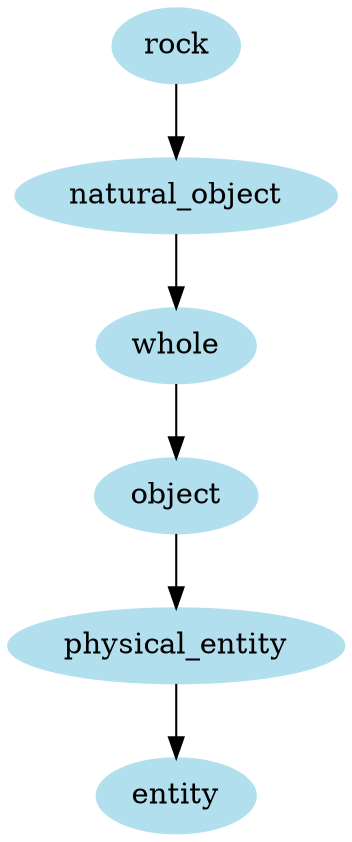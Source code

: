 digraph unix {
	node [color=lightblue2 style=filled]
	size="6,6"
	rock -> natural_object
	natural_object -> whole
	whole -> object
	object -> physical_entity
	physical_entity -> entity
}
